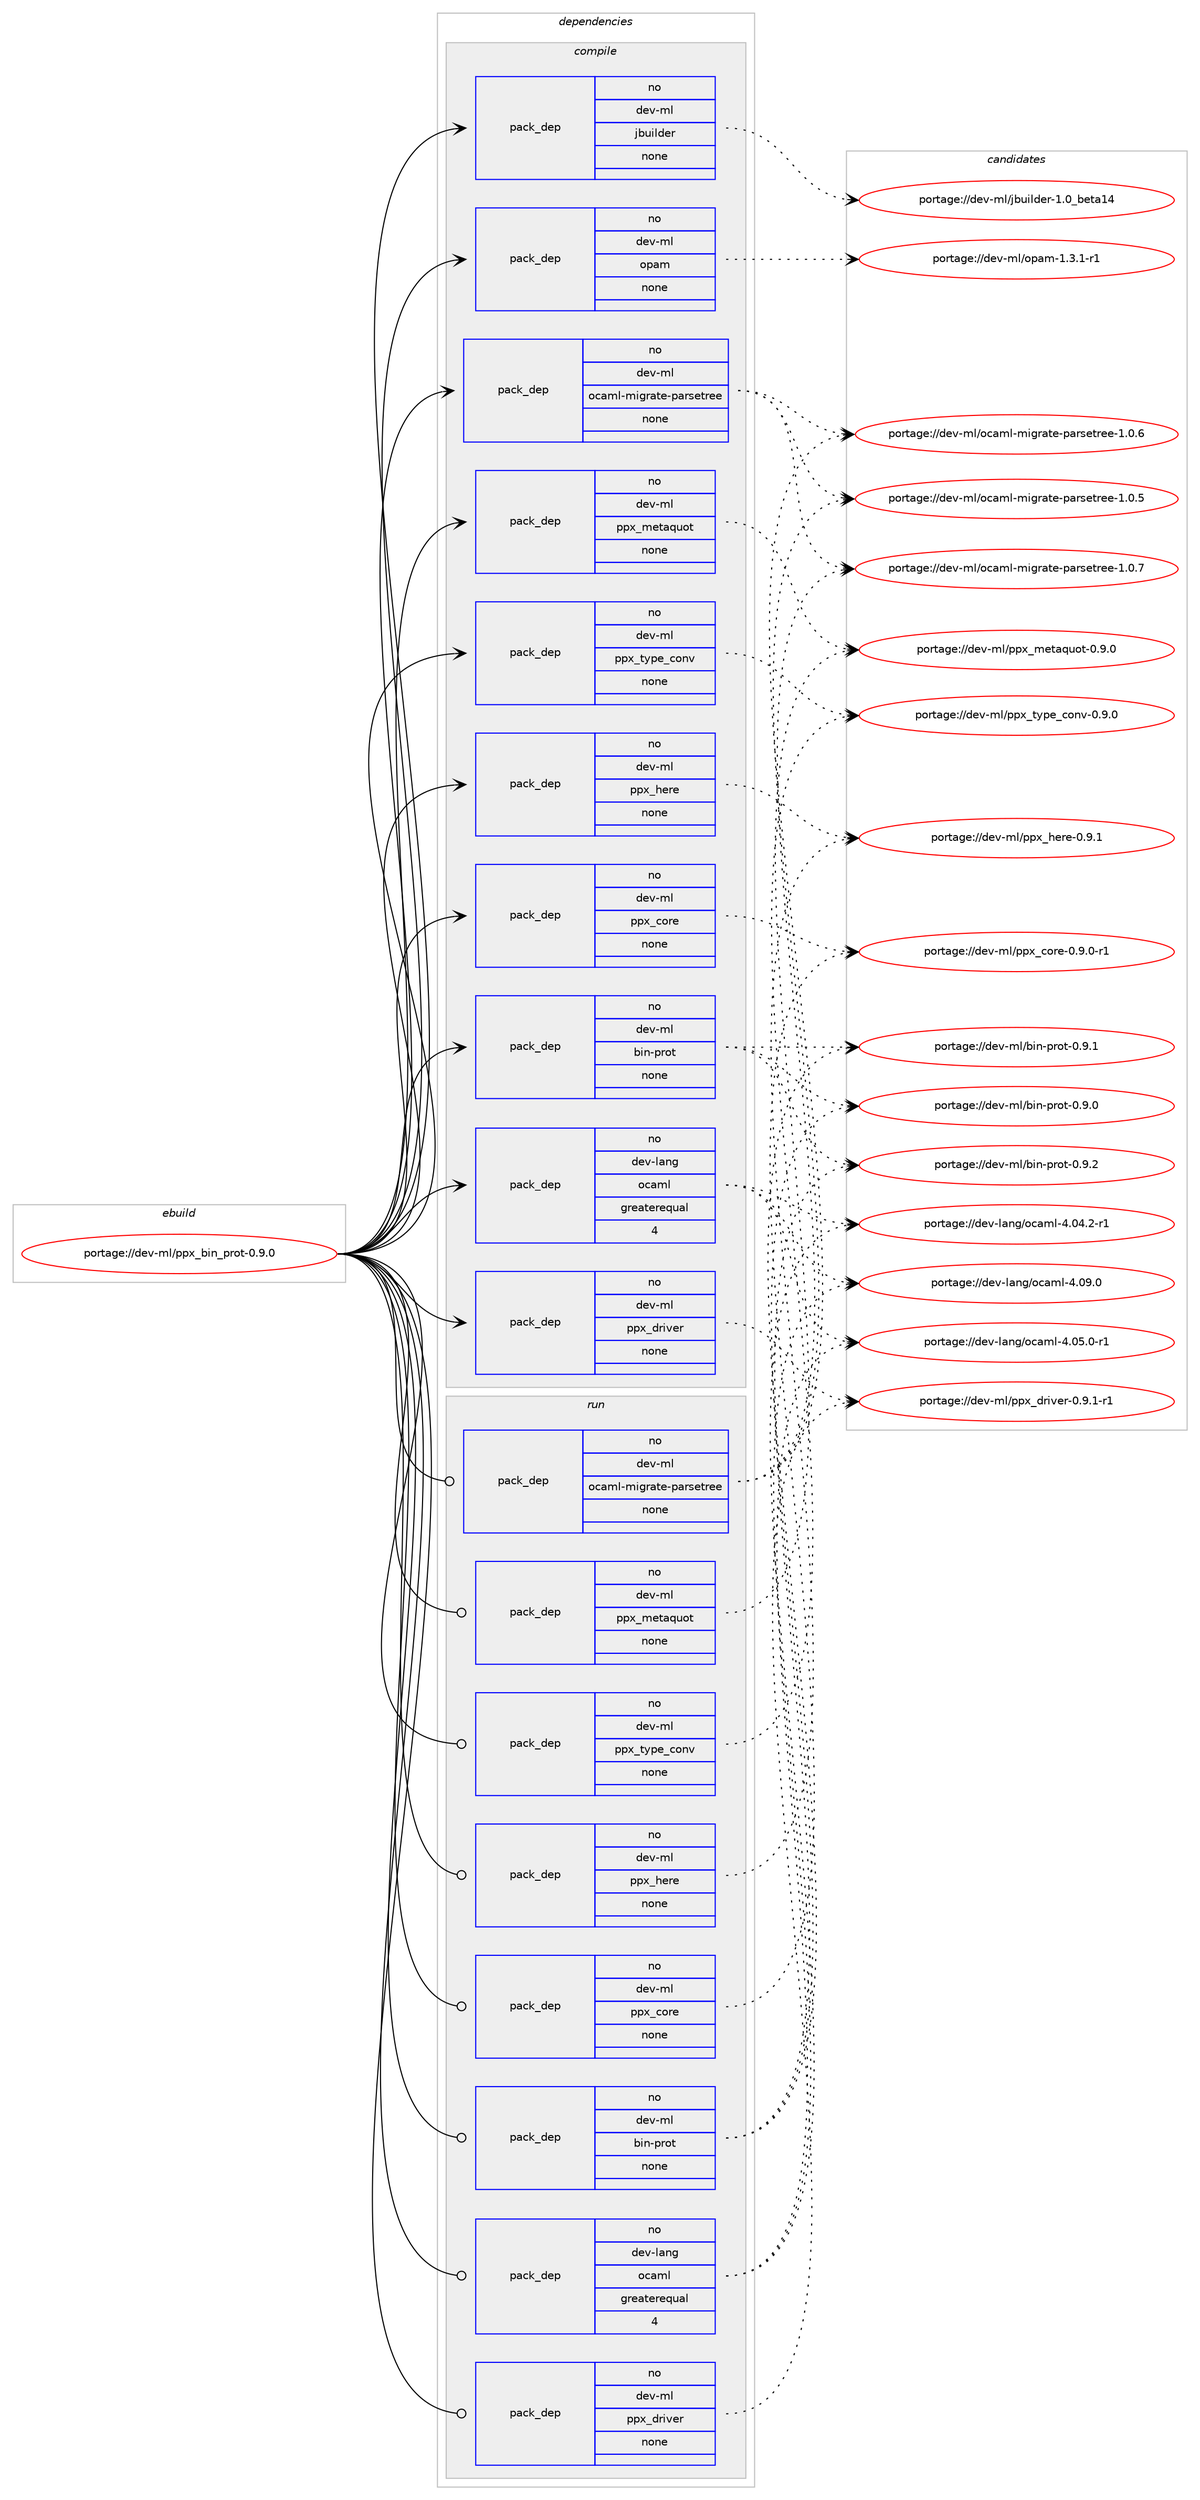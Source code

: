 digraph prolog {

# *************
# Graph options
# *************

newrank=true;
concentrate=true;
compound=true;
graph [rankdir=LR,fontname=Helvetica,fontsize=10,ranksep=1.5];#, ranksep=2.5, nodesep=0.2];
edge  [arrowhead=vee];
node  [fontname=Helvetica,fontsize=10];

# **********
# The ebuild
# **********

subgraph cluster_leftcol {
color=gray;
label=<<i>ebuild</i>>;
id [label="portage://dev-ml/ppx_bin_prot-0.9.0", color=red, width=4, href="../dev-ml/ppx_bin_prot-0.9.0.svg"];
}

# ****************
# The dependencies
# ****************

subgraph cluster_midcol {
color=gray;
label=<<i>dependencies</i>>;
subgraph cluster_compile {
fillcolor="#eeeeee";
style=filled;
label=<<i>compile</i>>;
subgraph pack373861 {
dependency501764 [label=<<TABLE BORDER="0" CELLBORDER="1" CELLSPACING="0" CELLPADDING="4" WIDTH="220"><TR><TD ROWSPAN="6" CELLPADDING="30">pack_dep</TD></TR><TR><TD WIDTH="110">no</TD></TR><TR><TD>dev-lang</TD></TR><TR><TD>ocaml</TD></TR><TR><TD>greaterequal</TD></TR><TR><TD>4</TD></TR></TABLE>>, shape=none, color=blue];
}
id:e -> dependency501764:w [weight=20,style="solid",arrowhead="vee"];
subgraph pack373862 {
dependency501765 [label=<<TABLE BORDER="0" CELLBORDER="1" CELLSPACING="0" CELLPADDING="4" WIDTH="220"><TR><TD ROWSPAN="6" CELLPADDING="30">pack_dep</TD></TR><TR><TD WIDTH="110">no</TD></TR><TR><TD>dev-ml</TD></TR><TR><TD>bin-prot</TD></TR><TR><TD>none</TD></TR><TR><TD></TD></TR></TABLE>>, shape=none, color=blue];
}
id:e -> dependency501765:w [weight=20,style="solid",arrowhead="vee"];
subgraph pack373863 {
dependency501766 [label=<<TABLE BORDER="0" CELLBORDER="1" CELLSPACING="0" CELLPADDING="4" WIDTH="220"><TR><TD ROWSPAN="6" CELLPADDING="30">pack_dep</TD></TR><TR><TD WIDTH="110">no</TD></TR><TR><TD>dev-ml</TD></TR><TR><TD>jbuilder</TD></TR><TR><TD>none</TD></TR><TR><TD></TD></TR></TABLE>>, shape=none, color=blue];
}
id:e -> dependency501766:w [weight=20,style="solid",arrowhead="vee"];
subgraph pack373864 {
dependency501767 [label=<<TABLE BORDER="0" CELLBORDER="1" CELLSPACING="0" CELLPADDING="4" WIDTH="220"><TR><TD ROWSPAN="6" CELLPADDING="30">pack_dep</TD></TR><TR><TD WIDTH="110">no</TD></TR><TR><TD>dev-ml</TD></TR><TR><TD>ocaml-migrate-parsetree</TD></TR><TR><TD>none</TD></TR><TR><TD></TD></TR></TABLE>>, shape=none, color=blue];
}
id:e -> dependency501767:w [weight=20,style="solid",arrowhead="vee"];
subgraph pack373865 {
dependency501768 [label=<<TABLE BORDER="0" CELLBORDER="1" CELLSPACING="0" CELLPADDING="4" WIDTH="220"><TR><TD ROWSPAN="6" CELLPADDING="30">pack_dep</TD></TR><TR><TD WIDTH="110">no</TD></TR><TR><TD>dev-ml</TD></TR><TR><TD>opam</TD></TR><TR><TD>none</TD></TR><TR><TD></TD></TR></TABLE>>, shape=none, color=blue];
}
id:e -> dependency501768:w [weight=20,style="solid",arrowhead="vee"];
subgraph pack373866 {
dependency501769 [label=<<TABLE BORDER="0" CELLBORDER="1" CELLSPACING="0" CELLPADDING="4" WIDTH="220"><TR><TD ROWSPAN="6" CELLPADDING="30">pack_dep</TD></TR><TR><TD WIDTH="110">no</TD></TR><TR><TD>dev-ml</TD></TR><TR><TD>ppx_core</TD></TR><TR><TD>none</TD></TR><TR><TD></TD></TR></TABLE>>, shape=none, color=blue];
}
id:e -> dependency501769:w [weight=20,style="solid",arrowhead="vee"];
subgraph pack373867 {
dependency501770 [label=<<TABLE BORDER="0" CELLBORDER="1" CELLSPACING="0" CELLPADDING="4" WIDTH="220"><TR><TD ROWSPAN="6" CELLPADDING="30">pack_dep</TD></TR><TR><TD WIDTH="110">no</TD></TR><TR><TD>dev-ml</TD></TR><TR><TD>ppx_driver</TD></TR><TR><TD>none</TD></TR><TR><TD></TD></TR></TABLE>>, shape=none, color=blue];
}
id:e -> dependency501770:w [weight=20,style="solid",arrowhead="vee"];
subgraph pack373868 {
dependency501771 [label=<<TABLE BORDER="0" CELLBORDER="1" CELLSPACING="0" CELLPADDING="4" WIDTH="220"><TR><TD ROWSPAN="6" CELLPADDING="30">pack_dep</TD></TR><TR><TD WIDTH="110">no</TD></TR><TR><TD>dev-ml</TD></TR><TR><TD>ppx_here</TD></TR><TR><TD>none</TD></TR><TR><TD></TD></TR></TABLE>>, shape=none, color=blue];
}
id:e -> dependency501771:w [weight=20,style="solid",arrowhead="vee"];
subgraph pack373869 {
dependency501772 [label=<<TABLE BORDER="0" CELLBORDER="1" CELLSPACING="0" CELLPADDING="4" WIDTH="220"><TR><TD ROWSPAN="6" CELLPADDING="30">pack_dep</TD></TR><TR><TD WIDTH="110">no</TD></TR><TR><TD>dev-ml</TD></TR><TR><TD>ppx_metaquot</TD></TR><TR><TD>none</TD></TR><TR><TD></TD></TR></TABLE>>, shape=none, color=blue];
}
id:e -> dependency501772:w [weight=20,style="solid",arrowhead="vee"];
subgraph pack373870 {
dependency501773 [label=<<TABLE BORDER="0" CELLBORDER="1" CELLSPACING="0" CELLPADDING="4" WIDTH="220"><TR><TD ROWSPAN="6" CELLPADDING="30">pack_dep</TD></TR><TR><TD WIDTH="110">no</TD></TR><TR><TD>dev-ml</TD></TR><TR><TD>ppx_type_conv</TD></TR><TR><TD>none</TD></TR><TR><TD></TD></TR></TABLE>>, shape=none, color=blue];
}
id:e -> dependency501773:w [weight=20,style="solid",arrowhead="vee"];
}
subgraph cluster_compileandrun {
fillcolor="#eeeeee";
style=filled;
label=<<i>compile and run</i>>;
}
subgraph cluster_run {
fillcolor="#eeeeee";
style=filled;
label=<<i>run</i>>;
subgraph pack373871 {
dependency501774 [label=<<TABLE BORDER="0" CELLBORDER="1" CELLSPACING="0" CELLPADDING="4" WIDTH="220"><TR><TD ROWSPAN="6" CELLPADDING="30">pack_dep</TD></TR><TR><TD WIDTH="110">no</TD></TR><TR><TD>dev-lang</TD></TR><TR><TD>ocaml</TD></TR><TR><TD>greaterequal</TD></TR><TR><TD>4</TD></TR></TABLE>>, shape=none, color=blue];
}
id:e -> dependency501774:w [weight=20,style="solid",arrowhead="odot"];
subgraph pack373872 {
dependency501775 [label=<<TABLE BORDER="0" CELLBORDER="1" CELLSPACING="0" CELLPADDING="4" WIDTH="220"><TR><TD ROWSPAN="6" CELLPADDING="30">pack_dep</TD></TR><TR><TD WIDTH="110">no</TD></TR><TR><TD>dev-ml</TD></TR><TR><TD>bin-prot</TD></TR><TR><TD>none</TD></TR><TR><TD></TD></TR></TABLE>>, shape=none, color=blue];
}
id:e -> dependency501775:w [weight=20,style="solid",arrowhead="odot"];
subgraph pack373873 {
dependency501776 [label=<<TABLE BORDER="0" CELLBORDER="1" CELLSPACING="0" CELLPADDING="4" WIDTH="220"><TR><TD ROWSPAN="6" CELLPADDING="30">pack_dep</TD></TR><TR><TD WIDTH="110">no</TD></TR><TR><TD>dev-ml</TD></TR><TR><TD>ocaml-migrate-parsetree</TD></TR><TR><TD>none</TD></TR><TR><TD></TD></TR></TABLE>>, shape=none, color=blue];
}
id:e -> dependency501776:w [weight=20,style="solid",arrowhead="odot"];
subgraph pack373874 {
dependency501777 [label=<<TABLE BORDER="0" CELLBORDER="1" CELLSPACING="0" CELLPADDING="4" WIDTH="220"><TR><TD ROWSPAN="6" CELLPADDING="30">pack_dep</TD></TR><TR><TD WIDTH="110">no</TD></TR><TR><TD>dev-ml</TD></TR><TR><TD>ppx_core</TD></TR><TR><TD>none</TD></TR><TR><TD></TD></TR></TABLE>>, shape=none, color=blue];
}
id:e -> dependency501777:w [weight=20,style="solid",arrowhead="odot"];
subgraph pack373875 {
dependency501778 [label=<<TABLE BORDER="0" CELLBORDER="1" CELLSPACING="0" CELLPADDING="4" WIDTH="220"><TR><TD ROWSPAN="6" CELLPADDING="30">pack_dep</TD></TR><TR><TD WIDTH="110">no</TD></TR><TR><TD>dev-ml</TD></TR><TR><TD>ppx_driver</TD></TR><TR><TD>none</TD></TR><TR><TD></TD></TR></TABLE>>, shape=none, color=blue];
}
id:e -> dependency501778:w [weight=20,style="solid",arrowhead="odot"];
subgraph pack373876 {
dependency501779 [label=<<TABLE BORDER="0" CELLBORDER="1" CELLSPACING="0" CELLPADDING="4" WIDTH="220"><TR><TD ROWSPAN="6" CELLPADDING="30">pack_dep</TD></TR><TR><TD WIDTH="110">no</TD></TR><TR><TD>dev-ml</TD></TR><TR><TD>ppx_here</TD></TR><TR><TD>none</TD></TR><TR><TD></TD></TR></TABLE>>, shape=none, color=blue];
}
id:e -> dependency501779:w [weight=20,style="solid",arrowhead="odot"];
subgraph pack373877 {
dependency501780 [label=<<TABLE BORDER="0" CELLBORDER="1" CELLSPACING="0" CELLPADDING="4" WIDTH="220"><TR><TD ROWSPAN="6" CELLPADDING="30">pack_dep</TD></TR><TR><TD WIDTH="110">no</TD></TR><TR><TD>dev-ml</TD></TR><TR><TD>ppx_metaquot</TD></TR><TR><TD>none</TD></TR><TR><TD></TD></TR></TABLE>>, shape=none, color=blue];
}
id:e -> dependency501780:w [weight=20,style="solid",arrowhead="odot"];
subgraph pack373878 {
dependency501781 [label=<<TABLE BORDER="0" CELLBORDER="1" CELLSPACING="0" CELLPADDING="4" WIDTH="220"><TR><TD ROWSPAN="6" CELLPADDING="30">pack_dep</TD></TR><TR><TD WIDTH="110">no</TD></TR><TR><TD>dev-ml</TD></TR><TR><TD>ppx_type_conv</TD></TR><TR><TD>none</TD></TR><TR><TD></TD></TR></TABLE>>, shape=none, color=blue];
}
id:e -> dependency501781:w [weight=20,style="solid",arrowhead="odot"];
}
}

# **************
# The candidates
# **************

subgraph cluster_choices {
rank=same;
color=gray;
label=<<i>candidates</i>>;

subgraph choice373861 {
color=black;
nodesep=1;
choice100101118451089711010347111999710910845524648574648 [label="portage://dev-lang/ocaml-4.09.0", color=red, width=4,href="../dev-lang/ocaml-4.09.0.svg"];
choice1001011184510897110103471119997109108455246485346484511449 [label="portage://dev-lang/ocaml-4.05.0-r1", color=red, width=4,href="../dev-lang/ocaml-4.05.0-r1.svg"];
choice1001011184510897110103471119997109108455246485246504511449 [label="portage://dev-lang/ocaml-4.04.2-r1", color=red, width=4,href="../dev-lang/ocaml-4.04.2-r1.svg"];
dependency501764:e -> choice100101118451089711010347111999710910845524648574648:w [style=dotted,weight="100"];
dependency501764:e -> choice1001011184510897110103471119997109108455246485346484511449:w [style=dotted,weight="100"];
dependency501764:e -> choice1001011184510897110103471119997109108455246485246504511449:w [style=dotted,weight="100"];
}
subgraph choice373862 {
color=black;
nodesep=1;
choice10010111845109108479810511045112114111116454846574650 [label="portage://dev-ml/bin-prot-0.9.2", color=red, width=4,href="../dev-ml/bin-prot-0.9.2.svg"];
choice10010111845109108479810511045112114111116454846574649 [label="portage://dev-ml/bin-prot-0.9.1", color=red, width=4,href="../dev-ml/bin-prot-0.9.1.svg"];
choice10010111845109108479810511045112114111116454846574648 [label="portage://dev-ml/bin-prot-0.9.0", color=red, width=4,href="../dev-ml/bin-prot-0.9.0.svg"];
dependency501765:e -> choice10010111845109108479810511045112114111116454846574650:w [style=dotted,weight="100"];
dependency501765:e -> choice10010111845109108479810511045112114111116454846574649:w [style=dotted,weight="100"];
dependency501765:e -> choice10010111845109108479810511045112114111116454846574648:w [style=dotted,weight="100"];
}
subgraph choice373863 {
color=black;
nodesep=1;
choice100101118451091084710698117105108100101114454946489598101116974952 [label="portage://dev-ml/jbuilder-1.0_beta14", color=red, width=4,href="../dev-ml/jbuilder-1.0_beta14.svg"];
dependency501766:e -> choice100101118451091084710698117105108100101114454946489598101116974952:w [style=dotted,weight="100"];
}
subgraph choice373864 {
color=black;
nodesep=1;
choice1001011184510910847111999710910845109105103114971161014511297114115101116114101101454946484655 [label="portage://dev-ml/ocaml-migrate-parsetree-1.0.7", color=red, width=4,href="../dev-ml/ocaml-migrate-parsetree-1.0.7.svg"];
choice1001011184510910847111999710910845109105103114971161014511297114115101116114101101454946484654 [label="portage://dev-ml/ocaml-migrate-parsetree-1.0.6", color=red, width=4,href="../dev-ml/ocaml-migrate-parsetree-1.0.6.svg"];
choice1001011184510910847111999710910845109105103114971161014511297114115101116114101101454946484653 [label="portage://dev-ml/ocaml-migrate-parsetree-1.0.5", color=red, width=4,href="../dev-ml/ocaml-migrate-parsetree-1.0.5.svg"];
dependency501767:e -> choice1001011184510910847111999710910845109105103114971161014511297114115101116114101101454946484655:w [style=dotted,weight="100"];
dependency501767:e -> choice1001011184510910847111999710910845109105103114971161014511297114115101116114101101454946484654:w [style=dotted,weight="100"];
dependency501767:e -> choice1001011184510910847111999710910845109105103114971161014511297114115101116114101101454946484653:w [style=dotted,weight="100"];
}
subgraph choice373865 {
color=black;
nodesep=1;
choice1001011184510910847111112971094549465146494511449 [label="portage://dev-ml/opam-1.3.1-r1", color=red, width=4,href="../dev-ml/opam-1.3.1-r1.svg"];
dependency501768:e -> choice1001011184510910847111112971094549465146494511449:w [style=dotted,weight="100"];
}
subgraph choice373866 {
color=black;
nodesep=1;
choice100101118451091084711211212095991111141014548465746484511449 [label="portage://dev-ml/ppx_core-0.9.0-r1", color=red, width=4,href="../dev-ml/ppx_core-0.9.0-r1.svg"];
dependency501769:e -> choice100101118451091084711211212095991111141014548465746484511449:w [style=dotted,weight="100"];
}
subgraph choice373867 {
color=black;
nodesep=1;
choice1001011184510910847112112120951001141051181011144548465746494511449 [label="portage://dev-ml/ppx_driver-0.9.1-r1", color=red, width=4,href="../dev-ml/ppx_driver-0.9.1-r1.svg"];
dependency501770:e -> choice1001011184510910847112112120951001141051181011144548465746494511449:w [style=dotted,weight="100"];
}
subgraph choice373868 {
color=black;
nodesep=1;
choice100101118451091084711211212095104101114101454846574649 [label="portage://dev-ml/ppx_here-0.9.1", color=red, width=4,href="../dev-ml/ppx_here-0.9.1.svg"];
dependency501771:e -> choice100101118451091084711211212095104101114101454846574649:w [style=dotted,weight="100"];
}
subgraph choice373869 {
color=black;
nodesep=1;
choice10010111845109108471121121209510910111697113117111116454846574648 [label="portage://dev-ml/ppx_metaquot-0.9.0", color=red, width=4,href="../dev-ml/ppx_metaquot-0.9.0.svg"];
dependency501772:e -> choice10010111845109108471121121209510910111697113117111116454846574648:w [style=dotted,weight="100"];
}
subgraph choice373870 {
color=black;
nodesep=1;
choice1001011184510910847112112120951161211121019599111110118454846574648 [label="portage://dev-ml/ppx_type_conv-0.9.0", color=red, width=4,href="../dev-ml/ppx_type_conv-0.9.0.svg"];
dependency501773:e -> choice1001011184510910847112112120951161211121019599111110118454846574648:w [style=dotted,weight="100"];
}
subgraph choice373871 {
color=black;
nodesep=1;
choice100101118451089711010347111999710910845524648574648 [label="portage://dev-lang/ocaml-4.09.0", color=red, width=4,href="../dev-lang/ocaml-4.09.0.svg"];
choice1001011184510897110103471119997109108455246485346484511449 [label="portage://dev-lang/ocaml-4.05.0-r1", color=red, width=4,href="../dev-lang/ocaml-4.05.0-r1.svg"];
choice1001011184510897110103471119997109108455246485246504511449 [label="portage://dev-lang/ocaml-4.04.2-r1", color=red, width=4,href="../dev-lang/ocaml-4.04.2-r1.svg"];
dependency501774:e -> choice100101118451089711010347111999710910845524648574648:w [style=dotted,weight="100"];
dependency501774:e -> choice1001011184510897110103471119997109108455246485346484511449:w [style=dotted,weight="100"];
dependency501774:e -> choice1001011184510897110103471119997109108455246485246504511449:w [style=dotted,weight="100"];
}
subgraph choice373872 {
color=black;
nodesep=1;
choice10010111845109108479810511045112114111116454846574650 [label="portage://dev-ml/bin-prot-0.9.2", color=red, width=4,href="../dev-ml/bin-prot-0.9.2.svg"];
choice10010111845109108479810511045112114111116454846574649 [label="portage://dev-ml/bin-prot-0.9.1", color=red, width=4,href="../dev-ml/bin-prot-0.9.1.svg"];
choice10010111845109108479810511045112114111116454846574648 [label="portage://dev-ml/bin-prot-0.9.0", color=red, width=4,href="../dev-ml/bin-prot-0.9.0.svg"];
dependency501775:e -> choice10010111845109108479810511045112114111116454846574650:w [style=dotted,weight="100"];
dependency501775:e -> choice10010111845109108479810511045112114111116454846574649:w [style=dotted,weight="100"];
dependency501775:e -> choice10010111845109108479810511045112114111116454846574648:w [style=dotted,weight="100"];
}
subgraph choice373873 {
color=black;
nodesep=1;
choice1001011184510910847111999710910845109105103114971161014511297114115101116114101101454946484655 [label="portage://dev-ml/ocaml-migrate-parsetree-1.0.7", color=red, width=4,href="../dev-ml/ocaml-migrate-parsetree-1.0.7.svg"];
choice1001011184510910847111999710910845109105103114971161014511297114115101116114101101454946484654 [label="portage://dev-ml/ocaml-migrate-parsetree-1.0.6", color=red, width=4,href="../dev-ml/ocaml-migrate-parsetree-1.0.6.svg"];
choice1001011184510910847111999710910845109105103114971161014511297114115101116114101101454946484653 [label="portage://dev-ml/ocaml-migrate-parsetree-1.0.5", color=red, width=4,href="../dev-ml/ocaml-migrate-parsetree-1.0.5.svg"];
dependency501776:e -> choice1001011184510910847111999710910845109105103114971161014511297114115101116114101101454946484655:w [style=dotted,weight="100"];
dependency501776:e -> choice1001011184510910847111999710910845109105103114971161014511297114115101116114101101454946484654:w [style=dotted,weight="100"];
dependency501776:e -> choice1001011184510910847111999710910845109105103114971161014511297114115101116114101101454946484653:w [style=dotted,weight="100"];
}
subgraph choice373874 {
color=black;
nodesep=1;
choice100101118451091084711211212095991111141014548465746484511449 [label="portage://dev-ml/ppx_core-0.9.0-r1", color=red, width=4,href="../dev-ml/ppx_core-0.9.0-r1.svg"];
dependency501777:e -> choice100101118451091084711211212095991111141014548465746484511449:w [style=dotted,weight="100"];
}
subgraph choice373875 {
color=black;
nodesep=1;
choice1001011184510910847112112120951001141051181011144548465746494511449 [label="portage://dev-ml/ppx_driver-0.9.1-r1", color=red, width=4,href="../dev-ml/ppx_driver-0.9.1-r1.svg"];
dependency501778:e -> choice1001011184510910847112112120951001141051181011144548465746494511449:w [style=dotted,weight="100"];
}
subgraph choice373876 {
color=black;
nodesep=1;
choice100101118451091084711211212095104101114101454846574649 [label="portage://dev-ml/ppx_here-0.9.1", color=red, width=4,href="../dev-ml/ppx_here-0.9.1.svg"];
dependency501779:e -> choice100101118451091084711211212095104101114101454846574649:w [style=dotted,weight="100"];
}
subgraph choice373877 {
color=black;
nodesep=1;
choice10010111845109108471121121209510910111697113117111116454846574648 [label="portage://dev-ml/ppx_metaquot-0.9.0", color=red, width=4,href="../dev-ml/ppx_metaquot-0.9.0.svg"];
dependency501780:e -> choice10010111845109108471121121209510910111697113117111116454846574648:w [style=dotted,weight="100"];
}
subgraph choice373878 {
color=black;
nodesep=1;
choice1001011184510910847112112120951161211121019599111110118454846574648 [label="portage://dev-ml/ppx_type_conv-0.9.0", color=red, width=4,href="../dev-ml/ppx_type_conv-0.9.0.svg"];
dependency501781:e -> choice1001011184510910847112112120951161211121019599111110118454846574648:w [style=dotted,weight="100"];
}
}

}
